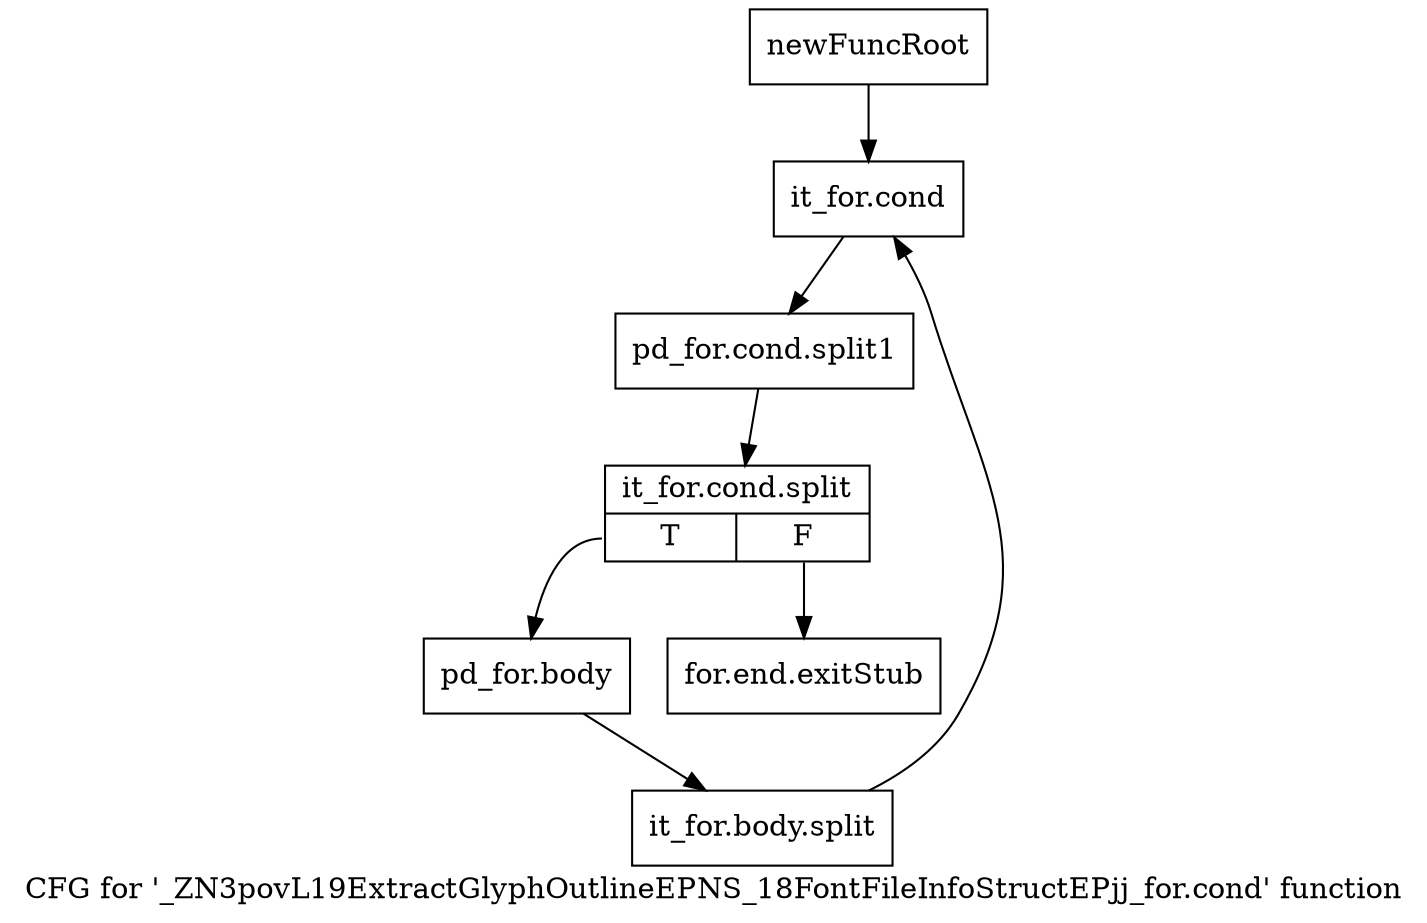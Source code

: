 digraph "CFG for '_ZN3povL19ExtractGlyphOutlineEPNS_18FontFileInfoStructEPjj_for.cond' function" {
	label="CFG for '_ZN3povL19ExtractGlyphOutlineEPNS_18FontFileInfoStructEPjj_for.cond' function";

	Node0x2d94310 [shape=record,label="{newFuncRoot}"];
	Node0x2d94310 -> Node0x2d943b0;
	Node0x2d94360 [shape=record,label="{for.end.exitStub}"];
	Node0x2d943b0 [shape=record,label="{it_for.cond}"];
	Node0x2d943b0 -> Node0x39c2300;
	Node0x39c2300 [shape=record,label="{pd_for.cond.split1}"];
	Node0x39c2300 -> Node0x3941a70;
	Node0x3941a70 [shape=record,label="{it_for.cond.split|{<s0>T|<s1>F}}"];
	Node0x3941a70:s0 -> Node0x2d94c80;
	Node0x3941a70:s1 -> Node0x2d94360;
	Node0x2d94c80 [shape=record,label="{pd_for.body}"];
	Node0x2d94c80 -> Node0x39ab2b0;
	Node0x39ab2b0 [shape=record,label="{it_for.body.split}"];
	Node0x39ab2b0 -> Node0x2d943b0;
}
